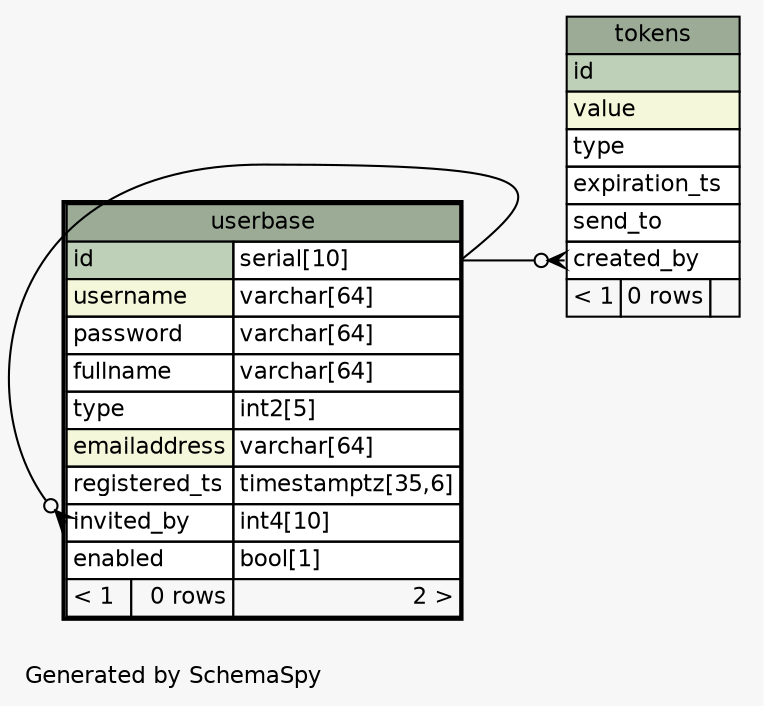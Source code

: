 // dot 2.26.3 on Linux 2.6.32-042stab090.5
// SchemaSpy rev 590
digraph "oneDegreeRelationshipsDiagram" {
  graph [
    rankdir="RL"
    bgcolor="#f7f7f7"
    label="\nGenerated by SchemaSpy"
    labeljust="l"
    nodesep="0.18"
    ranksep="0.46"
    fontname="Helvetica"
    fontsize="11"
  ];
  node [
    fontname="Helvetica"
    fontsize="11"
    shape="plaintext"
  ];
  edge [
    arrowsize="0.8"
  ];
  "tokens":"created_by":w -> "userbase":"id.type":e [arrowhead=none dir=back arrowtail=crowodot];
  "userbase":"invited_by":w -> "userbase":"id.type":e [arrowhead=none dir=back arrowtail=crowodot];
  "tokens" [
    label=<
    <TABLE BORDER="0" CELLBORDER="1" CELLSPACING="0" BGCOLOR="#ffffff">
      <TR><TD COLSPAN="3" BGCOLOR="#9bab96" ALIGN="CENTER">tokens</TD></TR>
      <TR><TD PORT="id" COLSPAN="3" BGCOLOR="#bed1b8" ALIGN="LEFT">id</TD></TR>
      <TR><TD PORT="value" COLSPAN="3" BGCOLOR="#f4f7da" ALIGN="LEFT">value</TD></TR>
      <TR><TD PORT="type" COLSPAN="3" ALIGN="LEFT">type</TD></TR>
      <TR><TD PORT="expiration_ts" COLSPAN="3" ALIGN="LEFT">expiration_ts</TD></TR>
      <TR><TD PORT="send_to" COLSPAN="3" ALIGN="LEFT">send_to</TD></TR>
      <TR><TD PORT="created_by" COLSPAN="3" ALIGN="LEFT">created_by</TD></TR>
      <TR><TD ALIGN="LEFT" BGCOLOR="#f7f7f7">&lt; 1</TD><TD ALIGN="RIGHT" BGCOLOR="#f7f7f7">0 rows</TD><TD ALIGN="RIGHT" BGCOLOR="#f7f7f7">  </TD></TR>
    </TABLE>>
    URL="tokens.html"
    tooltip="tokens"
  ];
  "userbase" [
    label=<
    <TABLE BORDER="2" CELLBORDER="1" CELLSPACING="0" BGCOLOR="#ffffff">
      <TR><TD COLSPAN="3" BGCOLOR="#9bab96" ALIGN="CENTER">userbase</TD></TR>
      <TR><TD PORT="id" COLSPAN="2" BGCOLOR="#bed1b8" ALIGN="LEFT">id</TD><TD PORT="id.type" ALIGN="LEFT">serial[10]</TD></TR>
      <TR><TD PORT="username" COLSPAN="2" BGCOLOR="#f4f7da" ALIGN="LEFT">username</TD><TD PORT="username.type" ALIGN="LEFT">varchar[64]</TD></TR>
      <TR><TD PORT="password" COLSPAN="2" ALIGN="LEFT">password</TD><TD PORT="password.type" ALIGN="LEFT">varchar[64]</TD></TR>
      <TR><TD PORT="fullname" COLSPAN="2" ALIGN="LEFT">fullname</TD><TD PORT="fullname.type" ALIGN="LEFT">varchar[64]</TD></TR>
      <TR><TD PORT="type" COLSPAN="2" ALIGN="LEFT">type</TD><TD PORT="type.type" ALIGN="LEFT">int2[5]</TD></TR>
      <TR><TD PORT="emailaddress" COLSPAN="2" BGCOLOR="#f4f7da" ALIGN="LEFT">emailaddress</TD><TD PORT="emailaddress.type" ALIGN="LEFT">varchar[64]</TD></TR>
      <TR><TD PORT="registered_ts" COLSPAN="2" ALIGN="LEFT">registered_ts</TD><TD PORT="registered_ts.type" ALIGN="LEFT">timestamptz[35,6]</TD></TR>
      <TR><TD PORT="invited_by" COLSPAN="2" ALIGN="LEFT">invited_by</TD><TD PORT="invited_by.type" ALIGN="LEFT">int4[10]</TD></TR>
      <TR><TD PORT="enabled" COLSPAN="2" ALIGN="LEFT">enabled</TD><TD PORT="enabled.type" ALIGN="LEFT">bool[1]</TD></TR>
      <TR><TD ALIGN="LEFT" BGCOLOR="#f7f7f7">&lt; 1</TD><TD ALIGN="RIGHT" BGCOLOR="#f7f7f7">0 rows</TD><TD ALIGN="RIGHT" BGCOLOR="#f7f7f7">2 &gt;</TD></TR>
    </TABLE>>
    URL="userbase.html"
    tooltip="userbase"
  ];
}
